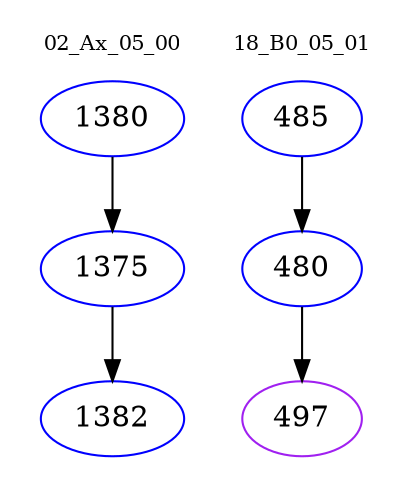 digraph{
subgraph cluster_0 {
color = white
label = "02_Ax_05_00";
fontsize=10;
T0_1380 [label="1380", color="blue"]
T0_1380 -> T0_1375 [color="black"]
T0_1375 [label="1375", color="blue"]
T0_1375 -> T0_1382 [color="black"]
T0_1382 [label="1382", color="blue"]
}
subgraph cluster_1 {
color = white
label = "18_B0_05_01";
fontsize=10;
T1_485 [label="485", color="blue"]
T1_485 -> T1_480 [color="black"]
T1_480 [label="480", color="blue"]
T1_480 -> T1_497 [color="black"]
T1_497 [label="497", color="purple"]
}
}
